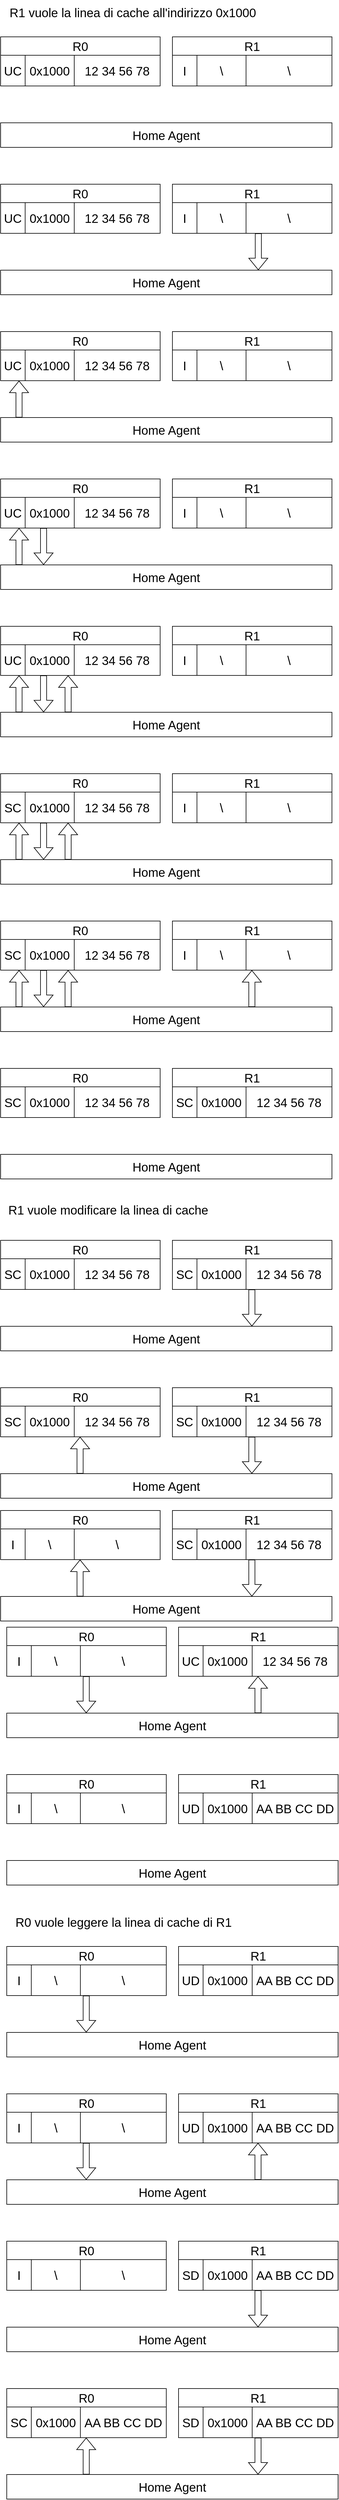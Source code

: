 <mxfile version="20.8.13" type="onedrive"><diagram name="Pagina-1" id="zfmvW79T7Cu1yP92Jgzs"><mxGraphModel grid="1" page="1" gridSize="10" guides="1" tooltips="1" connect="1" arrows="1" fold="1" pageScale="1" pageWidth="827" pageHeight="1169" math="0" shadow="0"><root><mxCell id="0"/><mxCell id="1" parent="0"/><mxCell id="PzOyDvf4GViXQaQos9YS-2" value="R0" style="rounded=0;whiteSpace=wrap;html=1;fillColor=default;fontSize=20;" vertex="1" parent="1"><mxGeometry x="40" y="40" width="260" height="30" as="geometry"/></mxCell><mxCell id="PzOyDvf4GViXQaQos9YS-3" value="UC" style="rounded=0;whiteSpace=wrap;html=1;fillColor=default;fontSize=20;" vertex="1" parent="1"><mxGeometry x="40" y="70" width="40" height="50" as="geometry"/></mxCell><mxCell id="PzOyDvf4GViXQaQos9YS-4" value="0x1000" style="rounded=0;whiteSpace=wrap;html=1;fillColor=default;fontSize=20;" vertex="1" parent="1"><mxGeometry x="80" y="70" width="80" height="50" as="geometry"/></mxCell><mxCell id="PzOyDvf4GViXQaQos9YS-6" value="12 34 56 78" style="rounded=0;whiteSpace=wrap;html=1;fillColor=default;fontSize=20;" vertex="1" parent="1"><mxGeometry x="160" y="70" width="140" height="50" as="geometry"/></mxCell><mxCell id="PzOyDvf4GViXQaQos9YS-7" value="R1" style="rounded=0;whiteSpace=wrap;html=1;fillColor=default;fontSize=20;" vertex="1" parent="1"><mxGeometry x="320" y="40" width="260" height="30" as="geometry"/></mxCell><mxCell id="PzOyDvf4GViXQaQos9YS-8" value="I" style="rounded=0;whiteSpace=wrap;html=1;fillColor=default;fontSize=20;" vertex="1" parent="1"><mxGeometry x="320" y="70" width="40" height="50" as="geometry"/></mxCell><mxCell id="PzOyDvf4GViXQaQos9YS-9" value="\" style="rounded=0;whiteSpace=wrap;html=1;fillColor=default;fontSize=20;" vertex="1" parent="1"><mxGeometry x="360" y="70" width="80" height="50" as="geometry"/></mxCell><mxCell id="PzOyDvf4GViXQaQos9YS-10" value="\" style="rounded=0;whiteSpace=wrap;html=1;fillColor=default;fontSize=20;" vertex="1" parent="1"><mxGeometry x="440" y="70" width="140" height="50" as="geometry"/></mxCell><mxCell id="PzOyDvf4GViXQaQos9YS-16" value="Home Agent" style="rounded=0;whiteSpace=wrap;html=1;fontSize=20;fillColor=default;" vertex="1" parent="1"><mxGeometry x="40" y="180" width="540" height="40" as="geometry"/></mxCell><mxCell id="PzOyDvf4GViXQaQos9YS-17" value="R0" style="rounded=0;whiteSpace=wrap;html=1;fillColor=default;fontSize=20;" vertex="1" parent="1"><mxGeometry x="40" y="280" width="260" height="30" as="geometry"/></mxCell><mxCell id="PzOyDvf4GViXQaQos9YS-18" value="UC" style="rounded=0;whiteSpace=wrap;html=1;fillColor=default;fontSize=20;" vertex="1" parent="1"><mxGeometry x="40" y="310" width="40" height="50" as="geometry"/></mxCell><mxCell id="PzOyDvf4GViXQaQos9YS-19" value="0x1000" style="rounded=0;whiteSpace=wrap;html=1;fillColor=default;fontSize=20;" vertex="1" parent="1"><mxGeometry x="80" y="310" width="80" height="50" as="geometry"/></mxCell><mxCell id="PzOyDvf4GViXQaQos9YS-20" value="12 34 56 78" style="rounded=0;whiteSpace=wrap;html=1;fillColor=default;fontSize=20;" vertex="1" parent="1"><mxGeometry x="160" y="310" width="140" height="50" as="geometry"/></mxCell><mxCell id="PzOyDvf4GViXQaQos9YS-21" value="R1" style="rounded=0;whiteSpace=wrap;html=1;fillColor=default;fontSize=20;" vertex="1" parent="1"><mxGeometry x="320" y="280" width="260" height="30" as="geometry"/></mxCell><mxCell id="PzOyDvf4GViXQaQos9YS-22" value="I" style="rounded=0;whiteSpace=wrap;html=1;fillColor=default;fontSize=20;" vertex="1" parent="1"><mxGeometry x="320" y="310" width="40" height="50" as="geometry"/></mxCell><mxCell id="PzOyDvf4GViXQaQos9YS-23" value="\" style="rounded=0;whiteSpace=wrap;html=1;fillColor=default;fontSize=20;" vertex="1" parent="1"><mxGeometry x="360" y="310" width="80" height="50" as="geometry"/></mxCell><mxCell id="PzOyDvf4GViXQaQos9YS-24" value="\" style="rounded=0;whiteSpace=wrap;html=1;fillColor=default;fontSize=20;" vertex="1" parent="1"><mxGeometry x="440" y="310" width="140" height="50" as="geometry"/></mxCell><mxCell id="PzOyDvf4GViXQaQos9YS-25" value="Home Agent" style="rounded=0;whiteSpace=wrap;html=1;fontSize=20;fillColor=default;" vertex="1" parent="1"><mxGeometry x="40" y="420" width="540" height="40" as="geometry"/></mxCell><mxCell id="PzOyDvf4GViXQaQos9YS-26" value="" style="shape=flexArrow;endArrow=classic;html=1;rounded=0;fontSize=20;fillColor=default;" edge="1" parent="1"><mxGeometry width="50" height="50" relative="1" as="geometry"><mxPoint x="460" y="360" as="sourcePoint"/><mxPoint x="460" y="420" as="targetPoint"/></mxGeometry></mxCell><mxCell id="PzOyDvf4GViXQaQos9YS-27" value="R0" style="rounded=0;whiteSpace=wrap;html=1;fillColor=default;fontSize=20;" vertex="1" parent="1"><mxGeometry x="40" y="520" width="260" height="30" as="geometry"/></mxCell><mxCell id="PzOyDvf4GViXQaQos9YS-28" value="UC" style="rounded=0;whiteSpace=wrap;html=1;fillColor=default;fontSize=20;" vertex="1" parent="1"><mxGeometry x="40" y="550" width="40" height="50" as="geometry"/></mxCell><mxCell id="PzOyDvf4GViXQaQos9YS-29" value="0x1000" style="rounded=0;whiteSpace=wrap;html=1;fillColor=default;fontSize=20;" vertex="1" parent="1"><mxGeometry x="80" y="550" width="80" height="50" as="geometry"/></mxCell><mxCell id="PzOyDvf4GViXQaQos9YS-30" value="12 34 56 78" style="rounded=0;whiteSpace=wrap;html=1;fillColor=default;fontSize=20;" vertex="1" parent="1"><mxGeometry x="160" y="550" width="140" height="50" as="geometry"/></mxCell><mxCell id="PzOyDvf4GViXQaQos9YS-31" value="R1" style="rounded=0;whiteSpace=wrap;html=1;fillColor=default;fontSize=20;" vertex="1" parent="1"><mxGeometry x="320" y="520" width="260" height="30" as="geometry"/></mxCell><mxCell id="PzOyDvf4GViXQaQos9YS-32" value="I" style="rounded=0;whiteSpace=wrap;html=1;fillColor=default;fontSize=20;" vertex="1" parent="1"><mxGeometry x="320" y="550" width="40" height="50" as="geometry"/></mxCell><mxCell id="PzOyDvf4GViXQaQos9YS-33" value="\" style="rounded=0;whiteSpace=wrap;html=1;fillColor=default;fontSize=20;" vertex="1" parent="1"><mxGeometry x="360" y="550" width="80" height="50" as="geometry"/></mxCell><mxCell id="PzOyDvf4GViXQaQos9YS-34" value="\" style="rounded=0;whiteSpace=wrap;html=1;fillColor=default;fontSize=20;" vertex="1" parent="1"><mxGeometry x="440" y="550" width="140" height="50" as="geometry"/></mxCell><mxCell id="PzOyDvf4GViXQaQos9YS-35" value="Home Agent" style="rounded=0;whiteSpace=wrap;html=1;fontSize=20;fillColor=default;" vertex="1" parent="1"><mxGeometry x="40" y="660" width="540" height="40" as="geometry"/></mxCell><mxCell id="PzOyDvf4GViXQaQos9YS-37" value="" style="shape=flexArrow;endArrow=classic;html=1;rounded=0;fontSize=20;fillColor=default;" edge="1" parent="1"><mxGeometry width="50" height="50" relative="1" as="geometry"><mxPoint x="70" y="660" as="sourcePoint"/><mxPoint x="70" y="600" as="targetPoint"/></mxGeometry></mxCell><mxCell id="PzOyDvf4GViXQaQos9YS-40" value="R0" style="rounded=0;whiteSpace=wrap;html=1;fillColor=default;fontSize=20;" vertex="1" parent="1"><mxGeometry x="40" y="760" width="260" height="30" as="geometry"/></mxCell><mxCell id="PzOyDvf4GViXQaQos9YS-41" value="UC" style="rounded=0;whiteSpace=wrap;html=1;fillColor=default;fontSize=20;" vertex="1" parent="1"><mxGeometry x="40" y="790" width="40" height="50" as="geometry"/></mxCell><mxCell id="PzOyDvf4GViXQaQos9YS-42" value="0x1000" style="rounded=0;whiteSpace=wrap;html=1;fillColor=default;fontSize=20;" vertex="1" parent="1"><mxGeometry x="80" y="790" width="80" height="50" as="geometry"/></mxCell><mxCell id="PzOyDvf4GViXQaQos9YS-43" value="12 34 56 78" style="rounded=0;whiteSpace=wrap;html=1;fillColor=default;fontSize=20;" vertex="1" parent="1"><mxGeometry x="160" y="790" width="140" height="50" as="geometry"/></mxCell><mxCell id="PzOyDvf4GViXQaQos9YS-44" value="R1" style="rounded=0;whiteSpace=wrap;html=1;fillColor=default;fontSize=20;" vertex="1" parent="1"><mxGeometry x="320" y="760" width="260" height="30" as="geometry"/></mxCell><mxCell id="PzOyDvf4GViXQaQos9YS-45" value="I" style="rounded=0;whiteSpace=wrap;html=1;fillColor=default;fontSize=20;" vertex="1" parent="1"><mxGeometry x="320" y="790" width="40" height="50" as="geometry"/></mxCell><mxCell id="PzOyDvf4GViXQaQos9YS-46" value="\" style="rounded=0;whiteSpace=wrap;html=1;fillColor=default;fontSize=20;" vertex="1" parent="1"><mxGeometry x="360" y="790" width="80" height="50" as="geometry"/></mxCell><mxCell id="PzOyDvf4GViXQaQos9YS-47" value="\" style="rounded=0;whiteSpace=wrap;html=1;fillColor=default;fontSize=20;" vertex="1" parent="1"><mxGeometry x="440" y="790" width="140" height="50" as="geometry"/></mxCell><mxCell id="PzOyDvf4GViXQaQos9YS-48" value="Home Agent" style="rounded=0;whiteSpace=wrap;html=1;fontSize=20;fillColor=default;" vertex="1" parent="1"><mxGeometry x="40" y="900" width="540" height="40" as="geometry"/></mxCell><mxCell id="PzOyDvf4GViXQaQos9YS-49" value="" style="shape=flexArrow;endArrow=classic;html=1;rounded=0;fontSize=20;fillColor=default;" edge="1" parent="1"><mxGeometry width="50" height="50" relative="1" as="geometry"><mxPoint x="70" y="900" as="sourcePoint"/><mxPoint x="70" y="840" as="targetPoint"/></mxGeometry></mxCell><mxCell id="PzOyDvf4GViXQaQos9YS-50" value="" style="shape=flexArrow;endArrow=classic;html=1;rounded=0;fontSize=20;fillColor=default;" edge="1" parent="1"><mxGeometry width="50" height="50" relative="1" as="geometry"><mxPoint x="110" y="840" as="sourcePoint"/><mxPoint x="110" y="900" as="targetPoint"/></mxGeometry></mxCell><mxCell id="PzOyDvf4GViXQaQos9YS-52" value="R0" style="rounded=0;whiteSpace=wrap;html=1;fillColor=default;fontSize=20;" vertex="1" parent="1"><mxGeometry x="40" y="1000" width="260" height="30" as="geometry"/></mxCell><mxCell id="PzOyDvf4GViXQaQos9YS-53" value="UC" style="rounded=0;whiteSpace=wrap;html=1;fillColor=default;fontSize=20;" vertex="1" parent="1"><mxGeometry x="40" y="1030" width="40" height="50" as="geometry"/></mxCell><mxCell id="PzOyDvf4GViXQaQos9YS-54" value="0x1000" style="rounded=0;whiteSpace=wrap;html=1;fillColor=default;fontSize=20;" vertex="1" parent="1"><mxGeometry x="80" y="1030" width="80" height="50" as="geometry"/></mxCell><mxCell id="PzOyDvf4GViXQaQos9YS-55" value="12 34 56 78" style="rounded=0;whiteSpace=wrap;html=1;fillColor=default;fontSize=20;" vertex="1" parent="1"><mxGeometry x="160" y="1030" width="140" height="50" as="geometry"/></mxCell><mxCell id="PzOyDvf4GViXQaQos9YS-56" value="R1" style="rounded=0;whiteSpace=wrap;html=1;fillColor=default;fontSize=20;" vertex="1" parent="1"><mxGeometry x="320" y="1000" width="260" height="30" as="geometry"/></mxCell><mxCell id="PzOyDvf4GViXQaQos9YS-57" value="I" style="rounded=0;whiteSpace=wrap;html=1;fillColor=default;fontSize=20;" vertex="1" parent="1"><mxGeometry x="320" y="1030" width="40" height="50" as="geometry"/></mxCell><mxCell id="PzOyDvf4GViXQaQos9YS-58" value="\" style="rounded=0;whiteSpace=wrap;html=1;fillColor=default;fontSize=20;" vertex="1" parent="1"><mxGeometry x="360" y="1030" width="80" height="50" as="geometry"/></mxCell><mxCell id="PzOyDvf4GViXQaQos9YS-59" value="\" style="rounded=0;whiteSpace=wrap;html=1;fillColor=default;fontSize=20;" vertex="1" parent="1"><mxGeometry x="440" y="1030" width="140" height="50" as="geometry"/></mxCell><mxCell id="PzOyDvf4GViXQaQos9YS-60" value="Home Agent" style="rounded=0;whiteSpace=wrap;html=1;fontSize=20;fillColor=default;" vertex="1" parent="1"><mxGeometry x="40" y="1140" width="540" height="40" as="geometry"/></mxCell><mxCell id="PzOyDvf4GViXQaQos9YS-61" value="" style="shape=flexArrow;endArrow=classic;html=1;rounded=0;fontSize=20;fillColor=default;" edge="1" parent="1"><mxGeometry width="50" height="50" relative="1" as="geometry"><mxPoint x="70" y="1140" as="sourcePoint"/><mxPoint x="70" y="1080" as="targetPoint"/></mxGeometry></mxCell><mxCell id="PzOyDvf4GViXQaQos9YS-62" value="" style="shape=flexArrow;endArrow=classic;html=1;rounded=0;fontSize=20;fillColor=default;" edge="1" parent="1"><mxGeometry width="50" height="50" relative="1" as="geometry"><mxPoint x="110" y="1080" as="sourcePoint"/><mxPoint x="110" y="1140" as="targetPoint"/></mxGeometry></mxCell><mxCell id="PzOyDvf4GViXQaQos9YS-63" value="" style="shape=flexArrow;endArrow=classic;html=1;rounded=0;fontSize=20;fillColor=default;" edge="1" parent="1"><mxGeometry width="50" height="50" relative="1" as="geometry"><mxPoint x="150" y="1140" as="sourcePoint"/><mxPoint x="150" y="1080" as="targetPoint"/></mxGeometry></mxCell><mxCell id="PzOyDvf4GViXQaQos9YS-64" value="R0" style="rounded=0;whiteSpace=wrap;html=1;fillColor=default;fontSize=20;" vertex="1" parent="1"><mxGeometry x="40" y="1240" width="260" height="30" as="geometry"/></mxCell><mxCell id="PzOyDvf4GViXQaQos9YS-65" value="SC" style="rounded=0;whiteSpace=wrap;html=1;fillColor=default;fontSize=20;" vertex="1" parent="1"><mxGeometry x="40" y="1270" width="40" height="50" as="geometry"/></mxCell><mxCell id="PzOyDvf4GViXQaQos9YS-66" value="0x1000" style="rounded=0;whiteSpace=wrap;html=1;fillColor=default;fontSize=20;" vertex="1" parent="1"><mxGeometry x="80" y="1270" width="80" height="50" as="geometry"/></mxCell><mxCell id="PzOyDvf4GViXQaQos9YS-67" value="12 34 56 78" style="rounded=0;whiteSpace=wrap;html=1;fillColor=default;fontSize=20;" vertex="1" parent="1"><mxGeometry x="160" y="1270" width="140" height="50" as="geometry"/></mxCell><mxCell id="PzOyDvf4GViXQaQos9YS-68" value="R1" style="rounded=0;whiteSpace=wrap;html=1;fillColor=default;fontSize=20;" vertex="1" parent="1"><mxGeometry x="320" y="1240" width="260" height="30" as="geometry"/></mxCell><mxCell id="PzOyDvf4GViXQaQos9YS-69" value="I" style="rounded=0;whiteSpace=wrap;html=1;fillColor=default;fontSize=20;" vertex="1" parent="1"><mxGeometry x="320" y="1270" width="40" height="50" as="geometry"/></mxCell><mxCell id="PzOyDvf4GViXQaQos9YS-70" value="\" style="rounded=0;whiteSpace=wrap;html=1;fillColor=default;fontSize=20;" vertex="1" parent="1"><mxGeometry x="360" y="1270" width="80" height="50" as="geometry"/></mxCell><mxCell id="PzOyDvf4GViXQaQos9YS-71" value="\" style="rounded=0;whiteSpace=wrap;html=1;fillColor=default;fontSize=20;" vertex="1" parent="1"><mxGeometry x="440" y="1270" width="140" height="50" as="geometry"/></mxCell><mxCell id="PzOyDvf4GViXQaQos9YS-72" value="Home Agent" style="rounded=0;whiteSpace=wrap;html=1;fontSize=20;fillColor=default;" vertex="1" parent="1"><mxGeometry x="40" y="1380" width="540" height="40" as="geometry"/></mxCell><mxCell id="PzOyDvf4GViXQaQos9YS-73" value="" style="shape=flexArrow;endArrow=classic;html=1;rounded=0;fontSize=20;fillColor=default;" edge="1" parent="1"><mxGeometry width="50" height="50" relative="1" as="geometry"><mxPoint x="70" y="1380" as="sourcePoint"/><mxPoint x="70" y="1320" as="targetPoint"/></mxGeometry></mxCell><mxCell id="PzOyDvf4GViXQaQos9YS-74" value="" style="shape=flexArrow;endArrow=classic;html=1;rounded=0;fontSize=20;fillColor=default;" edge="1" parent="1"><mxGeometry width="50" height="50" relative="1" as="geometry"><mxPoint x="110" y="1320" as="sourcePoint"/><mxPoint x="110" y="1380" as="targetPoint"/></mxGeometry></mxCell><mxCell id="PzOyDvf4GViXQaQos9YS-75" value="" style="shape=flexArrow;endArrow=classic;html=1;rounded=0;fontSize=20;fillColor=default;" edge="1" parent="1"><mxGeometry width="50" height="50" relative="1" as="geometry"><mxPoint x="150" y="1380" as="sourcePoint"/><mxPoint x="150" y="1320" as="targetPoint"/></mxGeometry></mxCell><mxCell id="PzOyDvf4GViXQaQos9YS-76" value="R0" style="rounded=0;whiteSpace=wrap;html=1;fillColor=default;fontSize=20;" vertex="1" parent="1"><mxGeometry x="40" y="1480" width="260" height="30" as="geometry"/></mxCell><mxCell id="PzOyDvf4GViXQaQos9YS-77" value="SC" style="rounded=0;whiteSpace=wrap;html=1;fillColor=default;fontSize=20;" vertex="1" parent="1"><mxGeometry x="40" y="1510" width="40" height="50" as="geometry"/></mxCell><mxCell id="PzOyDvf4GViXQaQos9YS-78" value="0x1000" style="rounded=0;whiteSpace=wrap;html=1;fillColor=default;fontSize=20;" vertex="1" parent="1"><mxGeometry x="80" y="1510" width="80" height="50" as="geometry"/></mxCell><mxCell id="PzOyDvf4GViXQaQos9YS-79" value="12 34 56 78" style="rounded=0;whiteSpace=wrap;html=1;fillColor=default;fontSize=20;" vertex="1" parent="1"><mxGeometry x="160" y="1510" width="140" height="50" as="geometry"/></mxCell><mxCell id="PzOyDvf4GViXQaQos9YS-80" value="R1" style="rounded=0;whiteSpace=wrap;html=1;fillColor=default;fontSize=20;" vertex="1" parent="1"><mxGeometry x="320" y="1480" width="260" height="30" as="geometry"/></mxCell><mxCell id="PzOyDvf4GViXQaQos9YS-81" value="I" style="rounded=0;whiteSpace=wrap;html=1;fillColor=default;fontSize=20;" vertex="1" parent="1"><mxGeometry x="320" y="1510" width="40" height="50" as="geometry"/></mxCell><mxCell id="PzOyDvf4GViXQaQos9YS-82" value="\" style="rounded=0;whiteSpace=wrap;html=1;fillColor=default;fontSize=20;" vertex="1" parent="1"><mxGeometry x="360" y="1510" width="80" height="50" as="geometry"/></mxCell><mxCell id="PzOyDvf4GViXQaQos9YS-83" value="\" style="rounded=0;whiteSpace=wrap;html=1;fillColor=default;fontSize=20;" vertex="1" parent="1"><mxGeometry x="440" y="1510" width="140" height="50" as="geometry"/></mxCell><mxCell id="PzOyDvf4GViXQaQos9YS-84" value="Home Agent" style="rounded=0;whiteSpace=wrap;html=1;fontSize=20;fillColor=default;" vertex="1" parent="1"><mxGeometry x="40" y="1620" width="540" height="40" as="geometry"/></mxCell><mxCell id="PzOyDvf4GViXQaQos9YS-85" value="" style="shape=flexArrow;endArrow=classic;html=1;rounded=0;fontSize=20;fillColor=default;" edge="1" parent="1"><mxGeometry width="50" height="50" relative="1" as="geometry"><mxPoint x="449.5" y="1620" as="sourcePoint"/><mxPoint x="449.5" y="1560" as="targetPoint"/></mxGeometry></mxCell><mxCell id="PzOyDvf4GViXQaQos9YS-88" value="R0" style="rounded=0;whiteSpace=wrap;html=1;fillColor=default;fontSize=20;" vertex="1" parent="1"><mxGeometry x="40" y="1720" width="260" height="30" as="geometry"/></mxCell><mxCell id="PzOyDvf4GViXQaQos9YS-89" value="SC" style="rounded=0;whiteSpace=wrap;html=1;fillColor=default;fontSize=20;" vertex="1" parent="1"><mxGeometry x="40" y="1750" width="40" height="50" as="geometry"/></mxCell><mxCell id="PzOyDvf4GViXQaQos9YS-90" value="0x1000" style="rounded=0;whiteSpace=wrap;html=1;fillColor=default;fontSize=20;" vertex="1" parent="1"><mxGeometry x="80" y="1750" width="80" height="50" as="geometry"/></mxCell><mxCell id="PzOyDvf4GViXQaQos9YS-91" value="12 34 56 78" style="rounded=0;whiteSpace=wrap;html=1;fillColor=default;fontSize=20;" vertex="1" parent="1"><mxGeometry x="160" y="1750" width="140" height="50" as="geometry"/></mxCell><mxCell id="PzOyDvf4GViXQaQos9YS-92" value="R1" style="rounded=0;whiteSpace=wrap;html=1;fillColor=default;fontSize=20;" vertex="1" parent="1"><mxGeometry x="320" y="1720" width="260" height="30" as="geometry"/></mxCell><mxCell id="PzOyDvf4GViXQaQos9YS-93" value="SC" style="rounded=0;whiteSpace=wrap;html=1;fillColor=default;fontSize=20;" vertex="1" parent="1"><mxGeometry x="320" y="1750" width="40" height="50" as="geometry"/></mxCell><mxCell id="PzOyDvf4GViXQaQos9YS-94" value="0x1000" style="rounded=0;whiteSpace=wrap;html=1;fillColor=default;fontSize=20;" vertex="1" parent="1"><mxGeometry x="360" y="1750" width="80" height="50" as="geometry"/></mxCell><mxCell id="PzOyDvf4GViXQaQos9YS-95" value="12 34 56 78" style="rounded=0;whiteSpace=wrap;html=1;fillColor=default;fontSize=20;" vertex="1" parent="1"><mxGeometry x="440" y="1750" width="140" height="50" as="geometry"/></mxCell><mxCell id="PzOyDvf4GViXQaQos9YS-96" value="Home Agent" style="rounded=0;whiteSpace=wrap;html=1;fontSize=20;fillColor=default;" vertex="1" parent="1"><mxGeometry x="40" y="1860" width="540" height="40" as="geometry"/></mxCell><mxCell id="PzOyDvf4GViXQaQos9YS-98" value="R1 vuole modificare la linea di cache" style="text;html=1;align=center;verticalAlign=middle;resizable=0;points=[];autosize=1;strokeColor=none;fillColor=none;fontSize=20;" vertex="1" parent="1"><mxGeometry x="40" y="1930" width="350" height="40" as="geometry"/></mxCell><mxCell id="PzOyDvf4GViXQaQos9YS-99" value="R1 vuole la linea di cache all'indirizzo 0x1000" style="text;html=1;align=center;verticalAlign=middle;resizable=0;points=[];autosize=1;strokeColor=none;fillColor=none;fontSize=20;" vertex="1" parent="1"><mxGeometry x="40" y="-20" width="430" height="40" as="geometry"/></mxCell><mxCell id="PzOyDvf4GViXQaQos9YS-100" value="R0" style="rounded=0;whiteSpace=wrap;html=1;fillColor=default;fontSize=20;" vertex="1" parent="1"><mxGeometry x="40" y="2000" width="260" height="30" as="geometry"/></mxCell><mxCell id="PzOyDvf4GViXQaQos9YS-101" value="SC" style="rounded=0;whiteSpace=wrap;html=1;fillColor=default;fontSize=20;" vertex="1" parent="1"><mxGeometry x="40" y="2030" width="40" height="50" as="geometry"/></mxCell><mxCell id="PzOyDvf4GViXQaQos9YS-102" value="0x1000" style="rounded=0;whiteSpace=wrap;html=1;fillColor=default;fontSize=20;" vertex="1" parent="1"><mxGeometry x="80" y="2030" width="80" height="50" as="geometry"/></mxCell><mxCell id="PzOyDvf4GViXQaQos9YS-103" value="12 34 56 78" style="rounded=0;whiteSpace=wrap;html=1;fillColor=default;fontSize=20;" vertex="1" parent="1"><mxGeometry x="160" y="2030" width="140" height="50" as="geometry"/></mxCell><mxCell id="PzOyDvf4GViXQaQos9YS-104" value="R1" style="rounded=0;whiteSpace=wrap;html=1;fillColor=default;fontSize=20;" vertex="1" parent="1"><mxGeometry x="320" y="2000" width="260" height="30" as="geometry"/></mxCell><mxCell id="PzOyDvf4GViXQaQos9YS-105" value="SC" style="rounded=0;whiteSpace=wrap;html=1;fillColor=default;fontSize=20;" vertex="1" parent="1"><mxGeometry x="320" y="2030" width="40" height="50" as="geometry"/></mxCell><mxCell id="PzOyDvf4GViXQaQos9YS-106" value="0x1000" style="rounded=0;whiteSpace=wrap;html=1;fillColor=default;fontSize=20;" vertex="1" parent="1"><mxGeometry x="360" y="2030" width="80" height="50" as="geometry"/></mxCell><mxCell id="PzOyDvf4GViXQaQos9YS-107" value="12 34 56 78" style="rounded=0;whiteSpace=wrap;html=1;fillColor=default;fontSize=20;" vertex="1" parent="1"><mxGeometry x="440" y="2030" width="140" height="50" as="geometry"/></mxCell><mxCell id="PzOyDvf4GViXQaQos9YS-108" value="Home Agent" style="rounded=0;whiteSpace=wrap;html=1;fontSize=20;fillColor=default;" vertex="1" parent="1"><mxGeometry x="40" y="2140" width="540" height="40" as="geometry"/></mxCell><mxCell id="PzOyDvf4GViXQaQos9YS-109" value="" style="shape=flexArrow;endArrow=classic;html=1;rounded=0;fontSize=20;fillColor=default;" edge="1" parent="1"><mxGeometry width="50" height="50" relative="1" as="geometry"><mxPoint x="449.5" y="2080" as="sourcePoint"/><mxPoint x="449.5" y="2140" as="targetPoint"/></mxGeometry></mxCell><mxCell id="PzOyDvf4GViXQaQos9YS-114" value="R1" style="rounded=0;whiteSpace=wrap;html=1;fillColor=default;fontSize=20;" vertex="1" parent="1"><mxGeometry x="320" y="2240" width="260" height="30" as="geometry"/></mxCell><mxCell id="PzOyDvf4GViXQaQos9YS-115" value="SC" style="rounded=0;whiteSpace=wrap;html=1;fillColor=default;fontSize=20;" vertex="1" parent="1"><mxGeometry x="320" y="2270" width="40" height="50" as="geometry"/></mxCell><mxCell id="PzOyDvf4GViXQaQos9YS-116" value="0x1000" style="rounded=0;whiteSpace=wrap;html=1;fillColor=default;fontSize=20;" vertex="1" parent="1"><mxGeometry x="360" y="2270" width="80" height="50" as="geometry"/></mxCell><mxCell id="PzOyDvf4GViXQaQos9YS-117" value="12 34 56 78" style="rounded=0;whiteSpace=wrap;html=1;fillColor=default;fontSize=20;" vertex="1" parent="1"><mxGeometry x="440" y="2270" width="140" height="50" as="geometry"/></mxCell><mxCell id="PzOyDvf4GViXQaQos9YS-118" value="Home Agent" style="rounded=0;whiteSpace=wrap;html=1;fontSize=20;fillColor=default;" vertex="1" parent="1"><mxGeometry x="40" y="2380" width="540" height="40" as="geometry"/></mxCell><mxCell id="PzOyDvf4GViXQaQos9YS-119" value="" style="shape=flexArrow;endArrow=classic;html=1;rounded=0;fontSize=20;fillColor=default;" edge="1" parent="1"><mxGeometry width="50" height="50" relative="1" as="geometry"><mxPoint x="449.5" y="2320" as="sourcePoint"/><mxPoint x="449.5" y="2380" as="targetPoint"/></mxGeometry></mxCell><mxCell id="PzOyDvf4GViXQaQos9YS-120" value="" style="shape=flexArrow;endArrow=classic;html=1;rounded=0;fontSize=20;fillColor=default;" edge="1" parent="1"><mxGeometry width="50" height="50" relative="1" as="geometry"><mxPoint x="169.5" y="2380" as="sourcePoint"/><mxPoint x="169.5" y="2320" as="targetPoint"/></mxGeometry></mxCell><mxCell id="PzOyDvf4GViXQaQos9YS-188" value="R0" style="rounded=0;whiteSpace=wrap;html=1;fillColor=default;fontSize=20;" vertex="1" parent="1"><mxGeometry x="40" y="2240" width="260" height="30" as="geometry"/></mxCell><mxCell id="PzOyDvf4GViXQaQos9YS-189" value="SC" style="rounded=0;whiteSpace=wrap;html=1;fillColor=default;fontSize=20;" vertex="1" parent="1"><mxGeometry x="40" y="2270" width="40" height="50" as="geometry"/></mxCell><mxCell id="PzOyDvf4GViXQaQos9YS-190" value="0x1000" style="rounded=0;whiteSpace=wrap;html=1;fillColor=default;fontSize=20;" vertex="1" parent="1"><mxGeometry x="80" y="2270" width="80" height="50" as="geometry"/></mxCell><mxCell id="PzOyDvf4GViXQaQos9YS-191" value="12 34 56 78" style="rounded=0;whiteSpace=wrap;html=1;fillColor=default;fontSize=20;" vertex="1" parent="1"><mxGeometry x="160" y="2270" width="140" height="50" as="geometry"/></mxCell><mxCell id="PzOyDvf4GViXQaQos9YS-192" value="R0" style="rounded=0;whiteSpace=wrap;html=1;fillColor=default;fontSize=20;" vertex="1" parent="1"><mxGeometry x="50" y="2630" width="260" height="30" as="geometry"/></mxCell><mxCell id="PzOyDvf4GViXQaQos9YS-193" value="I" style="rounded=0;whiteSpace=wrap;html=1;fillColor=default;fontSize=20;" vertex="1" parent="1"><mxGeometry x="50" y="2660" width="40" height="50" as="geometry"/></mxCell><mxCell id="PzOyDvf4GViXQaQos9YS-194" value="\" style="rounded=0;whiteSpace=wrap;html=1;fillColor=default;fontSize=20;" vertex="1" parent="1"><mxGeometry x="90" y="2660" width="80" height="50" as="geometry"/></mxCell><mxCell id="PzOyDvf4GViXQaQos9YS-195" value="\" style="rounded=0;whiteSpace=wrap;html=1;fillColor=default;fontSize=20;" vertex="1" parent="1"><mxGeometry x="170" y="2660" width="140" height="50" as="geometry"/></mxCell><mxCell id="PzOyDvf4GViXQaQos9YS-196" value="R1" style="rounded=0;whiteSpace=wrap;html=1;fillColor=default;fontSize=20;" vertex="1" parent="1"><mxGeometry x="330" y="2630" width="260" height="30" as="geometry"/></mxCell><mxCell id="PzOyDvf4GViXQaQos9YS-197" value="UC" style="rounded=0;whiteSpace=wrap;html=1;fillColor=default;fontSize=20;" vertex="1" parent="1"><mxGeometry x="330" y="2660" width="40" height="50" as="geometry"/></mxCell><mxCell id="PzOyDvf4GViXQaQos9YS-198" value="0x1000" style="rounded=0;whiteSpace=wrap;html=1;fillColor=default;fontSize=20;" vertex="1" parent="1"><mxGeometry x="370" y="2660" width="80" height="50" as="geometry"/></mxCell><mxCell id="PzOyDvf4GViXQaQos9YS-199" value="12 34 56 78" style="rounded=0;whiteSpace=wrap;html=1;fillColor=default;fontSize=20;" vertex="1" parent="1"><mxGeometry x="450" y="2660" width="140" height="50" as="geometry"/></mxCell><mxCell id="PzOyDvf4GViXQaQos9YS-200" value="Home Agent" style="rounded=0;whiteSpace=wrap;html=1;fontSize=20;fillColor=default;" vertex="1" parent="1"><mxGeometry x="50" y="2770" width="540" height="40" as="geometry"/></mxCell><mxCell id="PzOyDvf4GViXQaQos9YS-201" value="" style="shape=flexArrow;endArrow=classic;html=1;rounded=0;fontSize=20;fillColor=default;" edge="1" parent="1"><mxGeometry width="50" height="50" relative="1" as="geometry"><mxPoint x="459.5" y="2770" as="sourcePoint"/><mxPoint x="459.5" y="2710" as="targetPoint"/></mxGeometry></mxCell><mxCell id="PzOyDvf4GViXQaQos9YS-202" value="" style="shape=flexArrow;endArrow=classic;html=1;rounded=0;fontSize=20;fillColor=default;" edge="1" parent="1"><mxGeometry width="50" height="50" relative="1" as="geometry"><mxPoint x="179.5" y="2710" as="sourcePoint"/><mxPoint x="179.5" y="2770" as="targetPoint"/></mxGeometry></mxCell><mxCell id="PzOyDvf4GViXQaQos9YS-203" value="R0" style="rounded=0;whiteSpace=wrap;html=1;fillColor=default;fontSize=20;" vertex="1" parent="1"><mxGeometry x="50" y="2870" width="260" height="30" as="geometry"/></mxCell><mxCell id="PzOyDvf4GViXQaQos9YS-204" value="I" style="rounded=0;whiteSpace=wrap;html=1;fillColor=default;fontSize=20;" vertex="1" parent="1"><mxGeometry x="50" y="2900" width="40" height="50" as="geometry"/></mxCell><mxCell id="PzOyDvf4GViXQaQos9YS-205" value="\" style="rounded=0;whiteSpace=wrap;html=1;fillColor=default;fontSize=20;" vertex="1" parent="1"><mxGeometry x="90" y="2900" width="80" height="50" as="geometry"/></mxCell><mxCell id="PzOyDvf4GViXQaQos9YS-206" value="\" style="rounded=0;whiteSpace=wrap;html=1;fillColor=default;fontSize=20;" vertex="1" parent="1"><mxGeometry x="170" y="2900" width="140" height="50" as="geometry"/></mxCell><mxCell id="PzOyDvf4GViXQaQos9YS-207" value="R1" style="rounded=0;whiteSpace=wrap;html=1;fillColor=default;fontSize=20;" vertex="1" parent="1"><mxGeometry x="330" y="2870" width="260" height="30" as="geometry"/></mxCell><mxCell id="PzOyDvf4GViXQaQos9YS-208" value="UD" style="rounded=0;whiteSpace=wrap;html=1;fillColor=default;fontSize=20;" vertex="1" parent="1"><mxGeometry x="330" y="2900" width="40" height="50" as="geometry"/></mxCell><mxCell id="PzOyDvf4GViXQaQos9YS-209" value="0x1000" style="rounded=0;whiteSpace=wrap;html=1;fillColor=default;fontSize=20;" vertex="1" parent="1"><mxGeometry x="370" y="2900" width="80" height="50" as="geometry"/></mxCell><mxCell id="PzOyDvf4GViXQaQos9YS-210" value="AA BB CC DD" style="rounded=0;whiteSpace=wrap;html=1;fillColor=default;fontSize=20;" vertex="1" parent="1"><mxGeometry x="450" y="2900" width="140" height="50" as="geometry"/></mxCell><mxCell id="PzOyDvf4GViXQaQos9YS-211" value="Home Agent" style="rounded=0;whiteSpace=wrap;html=1;fontSize=20;fillColor=default;" vertex="1" parent="1"><mxGeometry x="50" y="3010" width="540" height="40" as="geometry"/></mxCell><mxCell id="PzOyDvf4GViXQaQos9YS-212" value="R0 vuole leggere la linea di cache di R1" style="text;html=1;align=center;verticalAlign=middle;resizable=0;points=[];autosize=1;strokeColor=none;fillColor=none;fontSize=20;" vertex="1" parent="1"><mxGeometry x="50" y="3090" width="380" height="40" as="geometry"/></mxCell><mxCell id="PzOyDvf4GViXQaQos9YS-213" value="R0" style="rounded=0;whiteSpace=wrap;html=1;fillColor=default;fontSize=20;" vertex="1" parent="1"><mxGeometry x="50" y="3150" width="260" height="30" as="geometry"/></mxCell><mxCell id="PzOyDvf4GViXQaQos9YS-214" value="I" style="rounded=0;whiteSpace=wrap;html=1;fillColor=default;fontSize=20;" vertex="1" parent="1"><mxGeometry x="50" y="3180" width="40" height="50" as="geometry"/></mxCell><mxCell id="PzOyDvf4GViXQaQos9YS-215" value="\" style="rounded=0;whiteSpace=wrap;html=1;fillColor=default;fontSize=20;" vertex="1" parent="1"><mxGeometry x="90" y="3180" width="80" height="50" as="geometry"/></mxCell><mxCell id="PzOyDvf4GViXQaQos9YS-216" value="\" style="rounded=0;whiteSpace=wrap;html=1;fillColor=default;fontSize=20;" vertex="1" parent="1"><mxGeometry x="170" y="3180" width="140" height="50" as="geometry"/></mxCell><mxCell id="PzOyDvf4GViXQaQos9YS-217" value="R1" style="rounded=0;whiteSpace=wrap;html=1;fillColor=default;fontSize=20;" vertex="1" parent="1"><mxGeometry x="330" y="3150" width="260" height="30" as="geometry"/></mxCell><mxCell id="PzOyDvf4GViXQaQos9YS-218" value="UD" style="rounded=0;whiteSpace=wrap;html=1;fillColor=default;fontSize=20;" vertex="1" parent="1"><mxGeometry x="330" y="3180" width="40" height="50" as="geometry"/></mxCell><mxCell id="PzOyDvf4GViXQaQos9YS-219" value="0x1000" style="rounded=0;whiteSpace=wrap;html=1;fillColor=default;fontSize=20;" vertex="1" parent="1"><mxGeometry x="370" y="3180" width="80" height="50" as="geometry"/></mxCell><mxCell id="PzOyDvf4GViXQaQos9YS-220" value="AA BB CC DD" style="rounded=0;whiteSpace=wrap;html=1;fillColor=default;fontSize=20;" vertex="1" parent="1"><mxGeometry x="450" y="3180" width="140" height="50" as="geometry"/></mxCell><mxCell id="PzOyDvf4GViXQaQos9YS-221" value="Home Agent" style="rounded=0;whiteSpace=wrap;html=1;fontSize=20;fillColor=default;" vertex="1" parent="1"><mxGeometry x="50" y="3290" width="540" height="40" as="geometry"/></mxCell><mxCell id="PzOyDvf4GViXQaQos9YS-222" value="" style="shape=flexArrow;endArrow=classic;html=1;rounded=0;fontSize=20;fillColor=default;" edge="1" parent="1"><mxGeometry width="50" height="50" relative="1" as="geometry"><mxPoint x="179.5" y="3230" as="sourcePoint"/><mxPoint x="179.5" y="3290" as="targetPoint"/></mxGeometry></mxCell><mxCell id="PzOyDvf4GViXQaQos9YS-223" value="R0" style="rounded=0;whiteSpace=wrap;html=1;fillColor=default;fontSize=20;" vertex="1" parent="1"><mxGeometry x="50" y="3390" width="260" height="30" as="geometry"/></mxCell><mxCell id="PzOyDvf4GViXQaQos9YS-224" value="I" style="rounded=0;whiteSpace=wrap;html=1;fillColor=default;fontSize=20;" vertex="1" parent="1"><mxGeometry x="50" y="3420" width="40" height="50" as="geometry"/></mxCell><mxCell id="PzOyDvf4GViXQaQos9YS-225" value="\" style="rounded=0;whiteSpace=wrap;html=1;fillColor=default;fontSize=20;" vertex="1" parent="1"><mxGeometry x="90" y="3420" width="80" height="50" as="geometry"/></mxCell><mxCell id="PzOyDvf4GViXQaQos9YS-226" value="\" style="rounded=0;whiteSpace=wrap;html=1;fillColor=default;fontSize=20;" vertex="1" parent="1"><mxGeometry x="170" y="3420" width="140" height="50" as="geometry"/></mxCell><mxCell id="PzOyDvf4GViXQaQos9YS-227" value="R1" style="rounded=0;whiteSpace=wrap;html=1;fillColor=default;fontSize=20;" vertex="1" parent="1"><mxGeometry x="330" y="3390" width="260" height="30" as="geometry"/></mxCell><mxCell id="PzOyDvf4GViXQaQos9YS-228" value="UD" style="rounded=0;whiteSpace=wrap;html=1;fillColor=default;fontSize=20;" vertex="1" parent="1"><mxGeometry x="330" y="3420" width="40" height="50" as="geometry"/></mxCell><mxCell id="PzOyDvf4GViXQaQos9YS-229" value="0x1000" style="rounded=0;whiteSpace=wrap;html=1;fillColor=default;fontSize=20;" vertex="1" parent="1"><mxGeometry x="370" y="3420" width="80" height="50" as="geometry"/></mxCell><mxCell id="PzOyDvf4GViXQaQos9YS-230" value="AA BB CC DD" style="rounded=0;whiteSpace=wrap;html=1;fillColor=default;fontSize=20;" vertex="1" parent="1"><mxGeometry x="450" y="3420" width="140" height="50" as="geometry"/></mxCell><mxCell id="PzOyDvf4GViXQaQos9YS-231" value="Home Agent" style="rounded=0;whiteSpace=wrap;html=1;fontSize=20;fillColor=default;" vertex="1" parent="1"><mxGeometry x="50" y="3530" width="540" height="40" as="geometry"/></mxCell><mxCell id="PzOyDvf4GViXQaQos9YS-232" value="" style="shape=flexArrow;endArrow=classic;html=1;rounded=0;fontSize=20;fillColor=default;" edge="1" parent="1"><mxGeometry width="50" height="50" relative="1" as="geometry"><mxPoint x="179.5" y="3470" as="sourcePoint"/><mxPoint x="179.5" y="3530" as="targetPoint"/></mxGeometry></mxCell><mxCell id="PzOyDvf4GViXQaQos9YS-233" value="" style="shape=flexArrow;endArrow=classic;html=1;rounded=0;fontSize=20;fillColor=default;" edge="1" parent="1"><mxGeometry width="50" height="50" relative="1" as="geometry"><mxPoint x="459.5" y="3530" as="sourcePoint"/><mxPoint x="459.5" y="3470" as="targetPoint"/></mxGeometry></mxCell><mxCell id="PzOyDvf4GViXQaQos9YS-234" value="R0" style="rounded=0;whiteSpace=wrap;html=1;fillColor=default;fontSize=20;" vertex="1" parent="1"><mxGeometry x="50" y="3630" width="260" height="30" as="geometry"/></mxCell><mxCell id="PzOyDvf4GViXQaQos9YS-235" value="I" style="rounded=0;whiteSpace=wrap;html=1;fillColor=default;fontSize=20;" vertex="1" parent="1"><mxGeometry x="50" y="3660" width="40" height="50" as="geometry"/></mxCell><mxCell id="PzOyDvf4GViXQaQos9YS-236" value="\" style="rounded=0;whiteSpace=wrap;html=1;fillColor=default;fontSize=20;" vertex="1" parent="1"><mxGeometry x="90" y="3660" width="80" height="50" as="geometry"/></mxCell><mxCell id="PzOyDvf4GViXQaQos9YS-237" value="\" style="rounded=0;whiteSpace=wrap;html=1;fillColor=default;fontSize=20;" vertex="1" parent="1"><mxGeometry x="170" y="3660" width="140" height="50" as="geometry"/></mxCell><mxCell id="PzOyDvf4GViXQaQos9YS-238" value="R1" style="rounded=0;whiteSpace=wrap;html=1;fillColor=default;fontSize=20;" vertex="1" parent="1"><mxGeometry x="330" y="3630" width="260" height="30" as="geometry"/></mxCell><mxCell id="PzOyDvf4GViXQaQos9YS-239" value="SD" style="rounded=0;whiteSpace=wrap;html=1;fillColor=default;fontSize=20;" vertex="1" parent="1"><mxGeometry x="330" y="3660" width="40" height="50" as="geometry"/></mxCell><mxCell id="PzOyDvf4GViXQaQos9YS-240" value="0x1000" style="rounded=0;whiteSpace=wrap;html=1;fillColor=default;fontSize=20;" vertex="1" parent="1"><mxGeometry x="370" y="3660" width="80" height="50" as="geometry"/></mxCell><mxCell id="PzOyDvf4GViXQaQos9YS-241" value="AA BB CC DD" style="rounded=0;whiteSpace=wrap;html=1;fillColor=default;fontSize=20;" vertex="1" parent="1"><mxGeometry x="450" y="3660" width="140" height="50" as="geometry"/></mxCell><mxCell id="PzOyDvf4GViXQaQos9YS-242" value="Home Agent" style="rounded=0;whiteSpace=wrap;html=1;fontSize=20;fillColor=default;" vertex="1" parent="1"><mxGeometry x="50" y="3770" width="540" height="40" as="geometry"/></mxCell><mxCell id="PzOyDvf4GViXQaQos9YS-243" value="" style="shape=flexArrow;endArrow=classic;html=1;rounded=0;fontSize=20;fillColor=default;" edge="1" parent="1"><mxGeometry width="50" height="50" relative="1" as="geometry"><mxPoint x="459.5" y="3710" as="sourcePoint"/><mxPoint x="459.5" y="3770" as="targetPoint"/></mxGeometry></mxCell><mxCell id="PzOyDvf4GViXQaQos9YS-244" value="R0" style="rounded=0;whiteSpace=wrap;html=1;fillColor=default;fontSize=20;" vertex="1" parent="1"><mxGeometry x="50" y="3870" width="260" height="30" as="geometry"/></mxCell><mxCell id="PzOyDvf4GViXQaQos9YS-245" value="SC" style="rounded=0;whiteSpace=wrap;html=1;fillColor=default;fontSize=20;" vertex="1" parent="1"><mxGeometry x="50" y="3900" width="40" height="50" as="geometry"/></mxCell><mxCell id="PzOyDvf4GViXQaQos9YS-246" value="0x1000" style="rounded=0;whiteSpace=wrap;html=1;fillColor=default;fontSize=20;" vertex="1" parent="1"><mxGeometry x="90" y="3900" width="80" height="50" as="geometry"/></mxCell><mxCell id="PzOyDvf4GViXQaQos9YS-247" value="AA BB CC DD" style="rounded=0;whiteSpace=wrap;html=1;fillColor=default;fontSize=20;" vertex="1" parent="1"><mxGeometry x="170" y="3900" width="140" height="50" as="geometry"/></mxCell><mxCell id="PzOyDvf4GViXQaQos9YS-248" value="R1" style="rounded=0;whiteSpace=wrap;html=1;fillColor=default;fontSize=20;" vertex="1" parent="1"><mxGeometry x="330" y="3870" width="260" height="30" as="geometry"/></mxCell><mxCell id="PzOyDvf4GViXQaQos9YS-249" value="SD" style="rounded=0;whiteSpace=wrap;html=1;fillColor=default;fontSize=20;" vertex="1" parent="1"><mxGeometry x="330" y="3900" width="40" height="50" as="geometry"/></mxCell><mxCell id="PzOyDvf4GViXQaQos9YS-250" value="0x1000" style="rounded=0;whiteSpace=wrap;html=1;fillColor=default;fontSize=20;" vertex="1" parent="1"><mxGeometry x="370" y="3900" width="80" height="50" as="geometry"/></mxCell><mxCell id="PzOyDvf4GViXQaQos9YS-251" value="AA BB CC DD" style="rounded=0;whiteSpace=wrap;html=1;fillColor=default;fontSize=20;" vertex="1" parent="1"><mxGeometry x="450" y="3900" width="140" height="50" as="geometry"/></mxCell><mxCell id="PzOyDvf4GViXQaQos9YS-252" value="Home Agent" style="rounded=0;whiteSpace=wrap;html=1;fontSize=20;fillColor=default;" vertex="1" parent="1"><mxGeometry x="50" y="4010" width="540" height="40" as="geometry"/></mxCell><mxCell id="PzOyDvf4GViXQaQos9YS-253" value="" style="shape=flexArrow;endArrow=classic;html=1;rounded=0;fontSize=20;fillColor=default;" edge="1" parent="1"><mxGeometry width="50" height="50" relative="1" as="geometry"><mxPoint x="459.5" y="3950" as="sourcePoint"/><mxPoint x="459.5" y="4010" as="targetPoint"/></mxGeometry></mxCell><mxCell id="PzOyDvf4GViXQaQos9YS-254" value="" style="shape=flexArrow;endArrow=classic;html=1;rounded=0;fontSize=20;fillColor=default;" edge="1" parent="1"><mxGeometry width="50" height="50" relative="1" as="geometry"><mxPoint x="179.5" y="4010" as="sourcePoint"/><mxPoint x="179.5" y="3950" as="targetPoint"/></mxGeometry></mxCell><mxCell id="PzOyDvf4GViXQaQos9YS-255" value="R1" style="rounded=0;whiteSpace=wrap;html=1;fillColor=default;fontSize=20;" vertex="1" parent="1"><mxGeometry x="320" y="2440" width="260" height="30" as="geometry"/></mxCell><mxCell id="PzOyDvf4GViXQaQos9YS-256" value="SC" style="rounded=0;whiteSpace=wrap;html=1;fillColor=default;fontSize=20;" vertex="1" parent="1"><mxGeometry x="320" y="2470" width="40" height="50" as="geometry"/></mxCell><mxCell id="PzOyDvf4GViXQaQos9YS-257" value="0x1000" style="rounded=0;whiteSpace=wrap;html=1;fillColor=default;fontSize=20;" vertex="1" parent="1"><mxGeometry x="360" y="2470" width="80" height="50" as="geometry"/></mxCell><mxCell id="PzOyDvf4GViXQaQos9YS-258" value="12 34 56 78" style="rounded=0;whiteSpace=wrap;html=1;fillColor=default;fontSize=20;" vertex="1" parent="1"><mxGeometry x="440" y="2470" width="140" height="50" as="geometry"/></mxCell><mxCell id="PzOyDvf4GViXQaQos9YS-259" value="Home Agent" style="rounded=0;whiteSpace=wrap;html=1;fontSize=20;fillColor=default;" vertex="1" parent="1"><mxGeometry x="40" y="2580" width="540" height="40" as="geometry"/></mxCell><mxCell id="PzOyDvf4GViXQaQos9YS-260" value="" style="shape=flexArrow;endArrow=classic;html=1;rounded=0;fontSize=20;fillColor=default;" edge="1" parent="1"><mxGeometry width="50" height="50" relative="1" as="geometry"><mxPoint x="449.5" y="2520" as="sourcePoint"/><mxPoint x="449.5" y="2580" as="targetPoint"/></mxGeometry></mxCell><mxCell id="PzOyDvf4GViXQaQos9YS-261" value="" style="shape=flexArrow;endArrow=classic;html=1;rounded=0;fontSize=20;fillColor=default;" edge="1" parent="1"><mxGeometry width="50" height="50" relative="1" as="geometry"><mxPoint x="169.5" y="2580" as="sourcePoint"/><mxPoint x="169.5" y="2520" as="targetPoint"/></mxGeometry></mxCell><mxCell id="PzOyDvf4GViXQaQos9YS-262" value="R0" style="rounded=0;whiteSpace=wrap;html=1;fillColor=default;fontSize=20;" vertex="1" parent="1"><mxGeometry x="40" y="2440" width="260" height="30" as="geometry"/></mxCell><mxCell id="PzOyDvf4GViXQaQos9YS-263" value="I" style="rounded=0;whiteSpace=wrap;html=1;fillColor=default;fontSize=20;" vertex="1" parent="1"><mxGeometry x="40" y="2470" width="40" height="50" as="geometry"/></mxCell><mxCell id="PzOyDvf4GViXQaQos9YS-264" value="\" style="rounded=0;whiteSpace=wrap;html=1;fillColor=default;fontSize=20;" vertex="1" parent="1"><mxGeometry x="80" y="2470" width="80" height="50" as="geometry"/></mxCell><mxCell id="PzOyDvf4GViXQaQos9YS-265" value="\" style="rounded=0;whiteSpace=wrap;html=1;fillColor=default;fontSize=20;" vertex="1" parent="1"><mxGeometry x="160" y="2470" width="140" height="50" as="geometry"/></mxCell><mxCell id="PzOyDvf4GViXQaQos9YS-266" value="" style="shape=flexArrow;endArrow=classic;html=1;rounded=0;fontSize=20;fillColor=default;" edge="1" parent="1"><mxGeometry width="50" height="50" relative="1" as="geometry"><mxPoint x="70" y="1620" as="sourcePoint"/><mxPoint x="70" y="1560" as="targetPoint"/></mxGeometry></mxCell><mxCell id="PzOyDvf4GViXQaQos9YS-267" value="" style="shape=flexArrow;endArrow=classic;html=1;rounded=0;fontSize=20;fillColor=default;" edge="1" parent="1"><mxGeometry width="50" height="50" relative="1" as="geometry"><mxPoint x="110" y="1560" as="sourcePoint"/><mxPoint x="110" y="1620" as="targetPoint"/></mxGeometry></mxCell><mxCell id="PzOyDvf4GViXQaQos9YS-268" value="" style="shape=flexArrow;endArrow=classic;html=1;rounded=0;fontSize=20;fillColor=default;" edge="1" parent="1"><mxGeometry width="50" height="50" relative="1" as="geometry"><mxPoint x="150" y="1620" as="sourcePoint"/><mxPoint x="150" y="1560" as="targetPoint"/></mxGeometry></mxCell></root></mxGraphModel></diagram></mxfile>